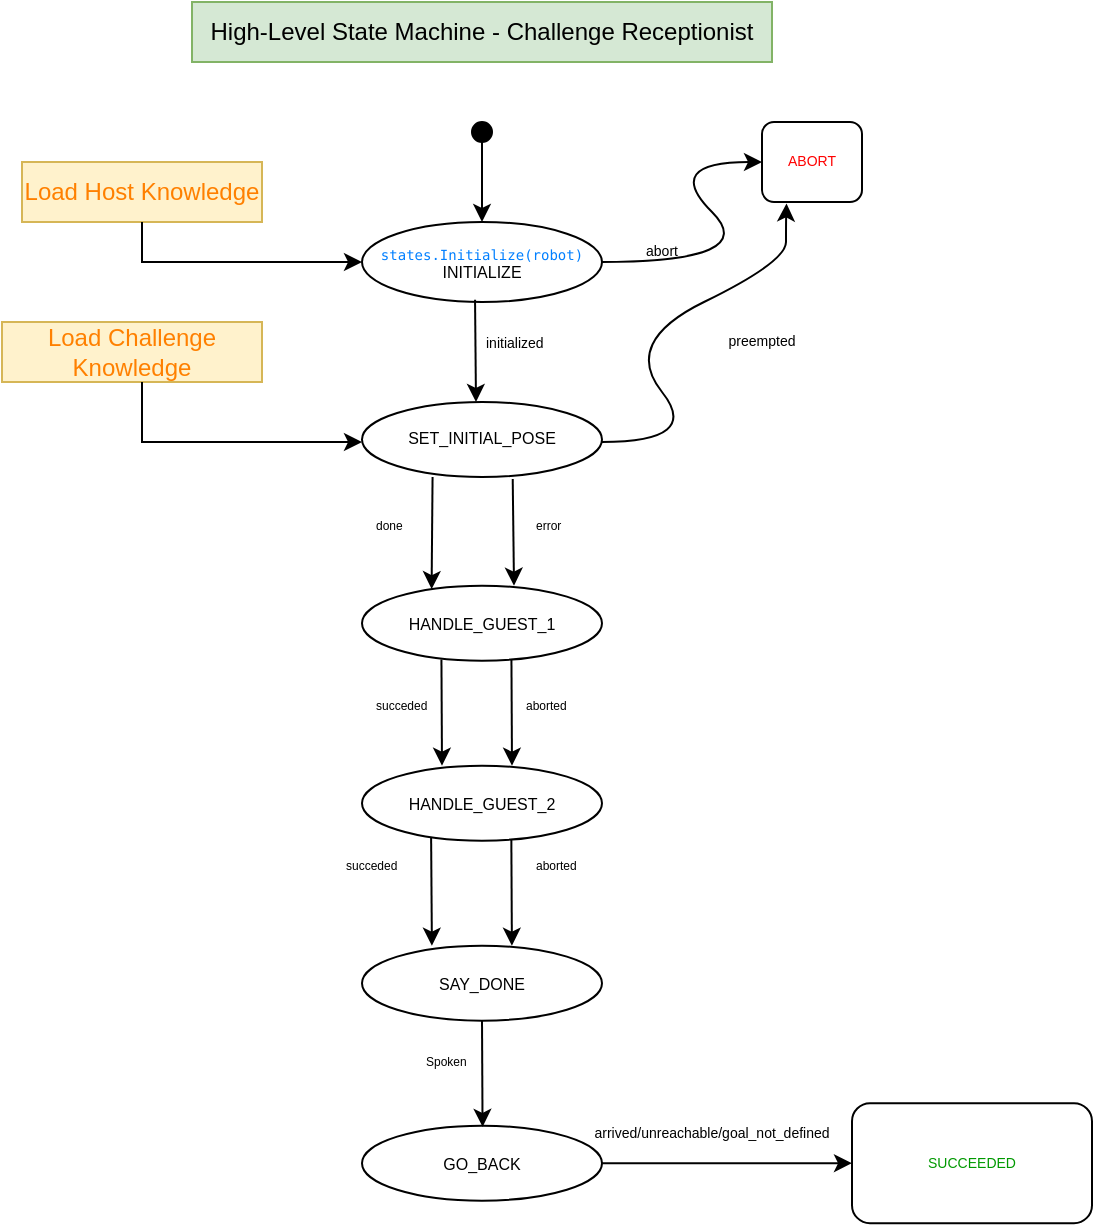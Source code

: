 <mxfile version="17.1.4" type="device"><diagram id="iL4cJiHXwA97aHHDsvo-" name="Page-1"><mxGraphModel dx="1125" dy="671" grid="1" gridSize="10" guides="1" tooltips="1" connect="1" arrows="1" fold="1" page="1" pageScale="1" pageWidth="850" pageHeight="1100" math="0" shadow="0"><root><mxCell id="0"/><mxCell id="1" parent="0"/><mxCell id="Uu7xMfumlWY7nu2lBR6S-7" value="" style="ellipse;whiteSpace=wrap;html=1;fontSize=8;fontColor=#007FFF;fillColor=none;" parent="1" vertex="1"><mxGeometry x="300" y="120" width="120" height="40" as="geometry"/></mxCell><mxCell id="Uu7xMfumlWY7nu2lBR6S-1" value="High-Level State Machine - Challenge Receptionist" style="text;html=1;strokeColor=#82b366;fillColor=#d5e8d4;align=center;verticalAlign=middle;whiteSpace=wrap;rounded=0;" parent="1" vertex="1"><mxGeometry x="215" y="10" width="290" height="30" as="geometry"/></mxCell><mxCell id="Uu7xMfumlWY7nu2lBR6S-2" value="" style="ellipse;whiteSpace=wrap;html=1;aspect=fixed;fillColor=#000000;" parent="1" vertex="1"><mxGeometry x="355" y="70" width="10" height="10" as="geometry"/></mxCell><mxCell id="Uu7xMfumlWY7nu2lBR6S-3" value="" style="endArrow=classic;html=1;rounded=0;exitX=0.5;exitY=1;exitDx=0;exitDy=0;" parent="1" source="Uu7xMfumlWY7nu2lBR6S-2" edge="1"><mxGeometry width="50" height="50" relative="1" as="geometry"><mxPoint x="310" y="170" as="sourcePoint"/><mxPoint x="360" y="120" as="targetPoint"/></mxGeometry></mxCell><mxCell id="Uu7xMfumlWY7nu2lBR6S-4" value="&lt;pre style=&quot;font-family: &amp;#34;jetbrains mono&amp;#34; , monospace&quot;&gt;&lt;font color=&quot;#007fff&quot; style=&quot;font-size: 7px&quot;&gt;states.Initialize(robot)&lt;/font&gt;&lt;/pre&gt;" style="text;html=1;strokeColor=none;fillColor=default;align=center;verticalAlign=middle;whiteSpace=wrap;rounded=0;" parent="1" vertex="1"><mxGeometry x="330" y="130" width="60" height="10" as="geometry"/></mxCell><mxCell id="Uu7xMfumlWY7nu2lBR6S-9" value="" style="endArrow=classic;html=1;rounded=0;fontSize=7;fontColor=#007FFF;exitX=0.471;exitY=0.973;exitDx=0;exitDy=0;exitPerimeter=0;" parent="1" source="Uu7xMfumlWY7nu2lBR6S-7" edge="1"><mxGeometry width="50" height="50" relative="1" as="geometry"><mxPoint x="360" y="240" as="sourcePoint"/><mxPoint x="357" y="210" as="targetPoint"/></mxGeometry></mxCell><mxCell id="Uu7xMfumlWY7nu2lBR6S-10" value="" style="curved=1;endArrow=classic;html=1;rounded=0;fontSize=7;fontColor=#007FFF;exitX=1;exitY=0.5;exitDx=0;exitDy=0;" parent="1" source="Uu7xMfumlWY7nu2lBR6S-7" edge="1"><mxGeometry width="50" height="50" relative="1" as="geometry"><mxPoint x="450" y="140" as="sourcePoint"/><mxPoint x="500" y="90" as="targetPoint"/><Array as="points"><mxPoint x="500" y="140"/><mxPoint x="450" y="90"/></Array></mxGeometry></mxCell><mxCell id="Uu7xMfumlWY7nu2lBR6S-11" value="&lt;font color=&quot;#ff0000&quot;&gt;ABORT&lt;/font&gt;" style="rounded=1;whiteSpace=wrap;html=1;labelBackgroundColor=none;fontSize=7;fontColor=#007FFF;fillColor=none;" parent="1" vertex="1"><mxGeometry x="500" y="70" width="50" height="40" as="geometry"/></mxCell><mxCell id="Uu7xMfumlWY7nu2lBR6S-14" value="&lt;font color=&quot;#000000&quot;&gt;abort&lt;/font&gt;" style="text;html=1;strokeColor=none;fillColor=none;align=center;verticalAlign=middle;whiteSpace=wrap;rounded=0;labelBackgroundColor=none;fontSize=7;fontColor=#FF0000;" parent="1" vertex="1"><mxGeometry x="420" y="120" width="60" height="30" as="geometry"/></mxCell><mxCell id="Uu7xMfumlWY7nu2lBR6S-15" value="&lt;div style=&quot;text-align: center&quot;&gt;&lt;span&gt;&lt;font face=&quot;helvetica&quot;&gt;initialized&lt;/font&gt;&lt;/span&gt;&lt;/div&gt;" style="text;whiteSpace=wrap;html=1;fontSize=7;fontColor=#000000;" parent="1" vertex="1"><mxGeometry x="360" y="170" width="30" height="20" as="geometry"/></mxCell><mxCell id="Uu7xMfumlWY7nu2lBR6S-16" value="&lt;font style=&quot;font-size: 8px&quot;&gt;INITIALIZE&lt;/font&gt;" style="text;html=1;strokeColor=none;fillColor=none;align=center;verticalAlign=middle;whiteSpace=wrap;rounded=0;labelBackgroundColor=none;fontSize=7;fontColor=#000000;" parent="1" vertex="1"><mxGeometry x="330" y="130" width="60" height="30" as="geometry"/></mxCell><mxCell id="Uu7xMfumlWY7nu2lBR6S-18" value="" style="ellipse;whiteSpace=wrap;html=1;fontSize=8;fontColor=#007FFF;fillColor=none;" parent="1" vertex="1"><mxGeometry x="300" y="210" width="120" height="37.5" as="geometry"/></mxCell><mxCell id="Uu7xMfumlWY7nu2lBR6S-19" value="&lt;span style=&quot;font-size: 8px&quot;&gt;SET_INITIAL_POSE&lt;/span&gt;" style="text;html=1;strokeColor=none;fillColor=none;align=center;verticalAlign=middle;whiteSpace=wrap;rounded=0;labelBackgroundColor=none;fontSize=7;fontColor=#000000;" parent="1" vertex="1"><mxGeometry x="330" y="215" width="60" height="25" as="geometry"/></mxCell><mxCell id="Uu7xMfumlWY7nu2lBR6S-22" value="" style="curved=1;endArrow=classic;html=1;rounded=0;fontSize=6;fontColor=#007FFF;entryX=0.245;entryY=1.018;entryDx=0;entryDy=0;entryPerimeter=0;" parent="1" target="Uu7xMfumlWY7nu2lBR6S-11" edge="1"><mxGeometry width="50" height="50" relative="1" as="geometry"><mxPoint x="420" y="230" as="sourcePoint"/><mxPoint x="470" y="180" as="targetPoint"/><Array as="points"><mxPoint x="470" y="230"/><mxPoint x="430" y="180"/><mxPoint x="512" y="140"/><mxPoint x="512" y="120"/></Array></mxGeometry></mxCell><mxCell id="Uu7xMfumlWY7nu2lBR6S-23" value="&lt;font color=&quot;#000000&quot; style=&quot;font-size: 7px&quot;&gt;preempted&lt;/font&gt;" style="text;html=1;strokeColor=none;fillColor=none;align=center;verticalAlign=middle;whiteSpace=wrap;rounded=0;labelBackgroundColor=none;fontSize=6;fontColor=#007FFF;" parent="1" vertex="1"><mxGeometry x="470" y="165" width="60" height="30" as="geometry"/></mxCell><mxCell id="Uu7xMfumlWY7nu2lBR6S-27" value="&lt;font color=&quot;#000000&quot; face=&quot;helvetica&quot;&gt;HANDLE_GUEST_1&lt;/font&gt;" style="ellipse;whiteSpace=wrap;html=1;fontSize=8;fontColor=#007FFF;fillColor=none;" parent="1" vertex="1"><mxGeometry x="300" y="301.84" width="120" height="37.5" as="geometry"/></mxCell><mxCell id="Uu7xMfumlWY7nu2lBR6S-28" value="" style="endArrow=classic;html=1;rounded=0;fontSize=6;fontColor=#007FFF;exitX=0.331;exitY=0.984;exitDx=0;exitDy=0;exitPerimeter=0;" parent="1" edge="1"><mxGeometry width="50" height="50" relative="1" as="geometry"><mxPoint x="339.72" y="338.74" as="sourcePoint"/><mxPoint x="340" y="391.84" as="targetPoint"/></mxGeometry></mxCell><mxCell id="Uu7xMfumlWY7nu2lBR6S-29" value="" style="endArrow=classic;html=1;rounded=0;fontSize=6;fontColor=#007FFF;exitX=0.331;exitY=0.984;exitDx=0;exitDy=0;exitPerimeter=0;" parent="1" edge="1"><mxGeometry width="50" height="50" relative="1" as="geometry"><mxPoint x="374.72" y="338.74" as="sourcePoint"/><mxPoint x="375" y="391.84" as="targetPoint"/></mxGeometry></mxCell><mxCell id="Uu7xMfumlWY7nu2lBR6S-30" value="&lt;div style=&quot;text-align: center&quot;&gt;&lt;font face=&quot;helvetica&quot;&gt;succeded&lt;/font&gt;&lt;/div&gt;" style="text;whiteSpace=wrap;html=1;fontSize=6;fontColor=#000000;" parent="1" vertex="1"><mxGeometry x="305" y="351.84" width="50" height="20" as="geometry"/></mxCell><mxCell id="Uu7xMfumlWY7nu2lBR6S-31" value="&lt;div style=&quot;text-align: center&quot;&gt;&lt;font face=&quot;helvetica&quot;&gt;aborted&lt;/font&gt;&lt;/div&gt;" style="text;whiteSpace=wrap;html=1;fontSize=6;fontColor=#000000;" parent="1" vertex="1"><mxGeometry x="380" y="351.84" width="40" height="20" as="geometry"/></mxCell><mxCell id="Uu7xMfumlWY7nu2lBR6S-32" value="&lt;font color=&quot;#000000&quot; face=&quot;helvetica&quot;&gt;HANDLE_GUEST_2&lt;/font&gt;" style="ellipse;whiteSpace=wrap;html=1;fontSize=8;fontColor=#007FFF;fillColor=none;" parent="1" vertex="1"><mxGeometry x="300" y="391.84" width="120" height="37.5" as="geometry"/></mxCell><mxCell id="Uu7xMfumlWY7nu2lBR6S-33" value="" style="endArrow=classic;html=1;rounded=0;fontSize=6;fontColor=#007FFF;exitX=0.288;exitY=0.962;exitDx=0;exitDy=0;exitPerimeter=0;" parent="1" edge="1" source="Uu7xMfumlWY7nu2lBR6S-32"><mxGeometry width="50" height="50" relative="1" as="geometry"><mxPoint x="334.67" y="428.74" as="sourcePoint"/><mxPoint x="334.95" y="481.84" as="targetPoint"/></mxGeometry></mxCell><mxCell id="Uu7xMfumlWY7nu2lBR6S-34" value="" style="endArrow=classic;html=1;rounded=0;fontSize=6;fontColor=#007FFF;exitX=0.331;exitY=0.984;exitDx=0;exitDy=0;exitPerimeter=0;" parent="1" edge="1"><mxGeometry width="50" height="50" relative="1" as="geometry"><mxPoint x="374.67" y="428.74" as="sourcePoint"/><mxPoint x="374.95" y="481.84" as="targetPoint"/></mxGeometry></mxCell><mxCell id="Uu7xMfumlWY7nu2lBR6S-35" value="&lt;div style=&quot;text-align: center&quot;&gt;&lt;font face=&quot;helvetica&quot;&gt;succeded&lt;/font&gt;&lt;/div&gt;" style="text;whiteSpace=wrap;html=1;fontSize=6;fontColor=#000000;" parent="1" vertex="1"><mxGeometry x="290" y="431.84" width="50" height="20" as="geometry"/></mxCell><mxCell id="Uu7xMfumlWY7nu2lBR6S-36" value="&lt;div style=&quot;text-align: center&quot;&gt;&lt;font face=&quot;helvetica&quot;&gt;aborted&lt;/font&gt;&lt;/div&gt;" style="text;whiteSpace=wrap;html=1;fontSize=6;fontColor=#000000;" parent="1" vertex="1"><mxGeometry x="385" y="431.84" width="40" height="20" as="geometry"/></mxCell><mxCell id="Uu7xMfumlWY7nu2lBR6S-37" value="&lt;font color=&quot;#000000&quot; face=&quot;helvetica&quot;&gt;SAY_DONE&lt;/font&gt;" style="ellipse;whiteSpace=wrap;html=1;fontSize=8;fontColor=#007FFF;fillColor=none;" parent="1" vertex="1"><mxGeometry x="300" y="481.84" width="120" height="37.5" as="geometry"/></mxCell><mxCell id="Uu7xMfumlWY7nu2lBR6S-38" value="" style="endArrow=classic;html=1;rounded=0;fontSize=6;fontColor=#007FFF;exitX=0.331;exitY=0.984;exitDx=0;exitDy=0;exitPerimeter=0;" parent="1" edge="1"><mxGeometry width="50" height="50" relative="1" as="geometry"><mxPoint x="360" y="519.34" as="sourcePoint"/><mxPoint x="360.28" y="572.44" as="targetPoint"/></mxGeometry></mxCell><mxCell id="Uu7xMfumlWY7nu2lBR6S-39" value="&lt;div style=&quot;text-align: center&quot;&gt;&lt;font face=&quot;helvetica&quot;&gt;Spoken&lt;/font&gt;&lt;/div&gt;" style="text;whiteSpace=wrap;html=1;fontSize=6;fontColor=#000000;" parent="1" vertex="1"><mxGeometry x="330" y="530" width="50" height="20" as="geometry"/></mxCell><mxCell id="Uu7xMfumlWY7nu2lBR6S-40" value="&lt;font color=&quot;#000000&quot; face=&quot;helvetica&quot;&gt;GO_BACK&lt;/font&gt;" style="ellipse;whiteSpace=wrap;html=1;fontSize=8;fontColor=#007FFF;fillColor=none;" parent="1" vertex="1"><mxGeometry x="300" y="571.84" width="120" height="37.5" as="geometry"/></mxCell><mxCell id="Uu7xMfumlWY7nu2lBR6S-46" value="" style="endArrow=classic;html=1;rounded=0;fontSize=7;fontColor=#000000;exitX=1;exitY=0.5;exitDx=0;exitDy=0;entryX=0;entryY=0.5;entryDx=0;entryDy=0;" parent="1" source="Uu7xMfumlWY7nu2lBR6S-40" edge="1" target="Uu7xMfumlWY7nu2lBR6S-48"><mxGeometry width="50" height="50" relative="1" as="geometry"><mxPoint x="425" y="601.84" as="sourcePoint"/><mxPoint x="545" y="550.84" as="targetPoint"/><Array as="points"/></mxGeometry></mxCell><mxCell id="Uu7xMfumlWY7nu2lBR6S-47" value="arrived/unreachable/goal_not_defined" style="text;html=1;strokeColor=none;fillColor=none;align=center;verticalAlign=middle;whiteSpace=wrap;rounded=0;labelBackgroundColor=none;fontSize=7;fontColor=#000000;" parent="1" vertex="1"><mxGeometry x="450" y="560.59" width="50" height="30" as="geometry"/></mxCell><mxCell id="Uu7xMfumlWY7nu2lBR6S-48" value="&lt;font face=&quot;helvetica&quot; color=&quot;#009900&quot;&gt;SUCCEEDED&lt;/font&gt;" style="rounded=1;whiteSpace=wrap;html=1;labelBackgroundColor=none;fontSize=7;fontColor=#000000;fillColor=none;" parent="1" vertex="1"><mxGeometry x="545" y="560.59" width="120" height="60" as="geometry"/></mxCell><mxCell id="AaoKpHZNLpJbnNMwgoC_-3" value="" style="endArrow=classic;html=1;rounded=0;fontSize=6;fontColor=#007FFF;entryX=0.29;entryY=0.046;entryDx=0;entryDy=0;entryPerimeter=0;exitX=0.294;exitY=0.951;exitDx=0;exitDy=0;exitPerimeter=0;" edge="1" parent="1" target="Uu7xMfumlWY7nu2lBR6S-27"><mxGeometry width="50" height="50" relative="1" as="geometry"><mxPoint x="335.28" y="247.503" as="sourcePoint"/><mxPoint x="335" y="299.34" as="targetPoint"/></mxGeometry></mxCell><mxCell id="AaoKpHZNLpJbnNMwgoC_-4" value="" style="endArrow=classic;html=1;rounded=0;fontSize=6;fontColor=#007FFF;exitX=0.628;exitY=0.978;exitDx=0;exitDy=0;exitPerimeter=0;" edge="1" parent="1"><mxGeometry width="50" height="50" relative="1" as="geometry"><mxPoint x="375.36" y="248.515" as="sourcePoint"/><mxPoint x="376" y="301.84" as="targetPoint"/></mxGeometry></mxCell><mxCell id="AaoKpHZNLpJbnNMwgoC_-5" value="&lt;div style=&quot;text-align: center&quot;&gt;&lt;span&gt;&lt;font face=&quot;helvetica&quot;&gt;done&lt;/font&gt;&lt;/span&gt;&lt;/div&gt;" style="text;whiteSpace=wrap;html=1;fontSize=6;fontColor=#000000;" vertex="1" parent="1"><mxGeometry x="305" y="261.84" width="50" height="20" as="geometry"/></mxCell><mxCell id="AaoKpHZNLpJbnNMwgoC_-6" value="&lt;div style=&quot;text-align: center&quot;&gt;&lt;span&gt;&lt;font face=&quot;helvetica&quot;&gt;error&lt;/font&gt;&lt;/span&gt;&lt;/div&gt;" style="text;whiteSpace=wrap;html=1;fontSize=6;fontColor=#000000;" vertex="1" parent="1"><mxGeometry x="385" y="261.84" width="40" height="20" as="geometry"/></mxCell><mxCell id="AaoKpHZNLpJbnNMwgoC_-9" value="&lt;font color=&quot;#ff8000&quot;&gt;Load Host Knowledge&lt;/font&gt;" style="text;html=1;strokeColor=#d6b656;fillColor=#fff2cc;align=center;verticalAlign=middle;whiteSpace=wrap;rounded=0;perimeterSpacing=0;strokeWidth=1;" vertex="1" parent="1"><mxGeometry x="130" y="90" width="120" height="30" as="geometry"/></mxCell><mxCell id="AaoKpHZNLpJbnNMwgoC_-12" value="" style="endArrow=classic;html=1;rounded=0;fontColor=#FF8000;exitX=0.5;exitY=1;exitDx=0;exitDy=0;" edge="1" parent="1" source="AaoKpHZNLpJbnNMwgoC_-9"><mxGeometry width="50" height="50" relative="1" as="geometry"><mxPoint x="200" y="140" as="sourcePoint"/><mxPoint x="300" y="140" as="targetPoint"/><Array as="points"><mxPoint x="190" y="140"/></Array></mxGeometry></mxCell><mxCell id="AaoKpHZNLpJbnNMwgoC_-13" value="&lt;font color=&quot;#ff8000&quot;&gt;Load Challenge Knowledge&lt;/font&gt;" style="text;html=1;strokeColor=#d6b656;fillColor=#fff2cc;align=center;verticalAlign=middle;whiteSpace=wrap;rounded=0;perimeterSpacing=0;strokeWidth=1;" vertex="1" parent="1"><mxGeometry x="120" y="170" width="130" height="30" as="geometry"/></mxCell><mxCell id="AaoKpHZNLpJbnNMwgoC_-14" value="" style="endArrow=classic;html=1;rounded=0;fontColor=#FF8000;" edge="1" parent="1"><mxGeometry width="50" height="50" relative="1" as="geometry"><mxPoint x="190" y="200" as="sourcePoint"/><mxPoint x="300" y="230" as="targetPoint"/><Array as="points"><mxPoint x="190" y="230"/></Array></mxGeometry></mxCell></root></mxGraphModel></diagram></mxfile>